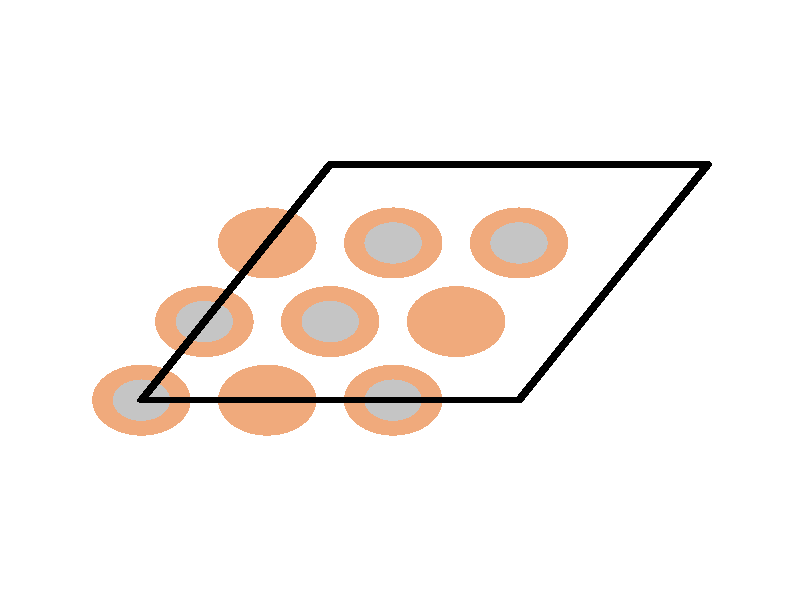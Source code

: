 #include "colors.inc"
#include "finish.inc"

global_settings {assumed_gamma 1 max_trace_level 6}
background {color White}
camera {orthographic
  right -12.84*x up 13.36*y
  direction 1.00*z
  location <0,0,50.00> look_at <0,0,0>}
light_source {<  2.00,   3.00,  40.00> color White
  area_light <0.70, 0, 0>, <0, 0.70, 0>, 3, 3
  adaptive 1 jitter}

#declare simple = finish {phong 0.7}
#declare pale = finish {ambient .5 diffuse .85 roughness .001 specular 0.200 }
#declare intermediate = finish {ambient 0.3 diffuse 0.6 specular 0.10 roughness 0.04 }
#declare vmd = finish {ambient .0 diffuse .65 phong 0.1 phong_size 40. specular 0.500 }
#declare jmol = finish {ambient .2 diffuse .6 specular 1 roughness .001 metallic}
#declare ase2 = finish {ambient 0.05 brilliance 3 diffuse 0.6 metallic specular 0.70 roughness 0.04 reflection 0.15}
#declare ase3 = finish {ambient .15 brilliance 2 diffuse .6 metallic specular 1. roughness .001 reflection .0}
#declare glass = finish {ambient .05 diffuse .3 specular 1. roughness .001}
#declare glass2 = finish {ambient .0 diffuse .3 specular 1. reflection .25 roughness .001}
#declare Rcell = 0.070;
#declare Rbond = 0.100;

#macro atom(LOC, R, COL, TRANS, FIN)
  sphere{LOC, R texture{pigment{color COL transmit TRANS} finish{FIN}}}
#end
#macro constrain(LOC, R, COL, TRANS FIN)
union{torus{R, Rcell rotate 45*z texture{pigment{color COL transmit TRANS} finish{FIN}}}
      torus{R, Rcell rotate -45*z texture{pigment{color COL transmit TRANS} finish{FIN}}}
      translate LOC}
#end

cylinder {< -4.15,  -2.23, -15.00>, <  1.91,  -2.23, -15.00>, Rcell pigment {Black}}
cylinder {< -1.12,   3.02, -15.00>, <  4.94,   3.02, -15.00>, Rcell pigment {Black}}
cylinder {< -1.12,   3.02,   0.00>, <  4.94,   3.02,   0.00>, Rcell pigment {Black}}
cylinder {< -4.15,  -2.23,   0.00>, <  1.91,  -2.23,   0.00>, Rcell pigment {Black}}
cylinder {< -4.15,  -2.23, -15.00>, < -1.12,   3.02, -15.00>, Rcell pigment {Black}}
cylinder {<  1.91,  -2.23, -15.00>, <  4.94,   3.02, -15.00>, Rcell pigment {Black}}
cylinder {<  1.91,  -2.23,   0.00>, <  4.94,   3.02,   0.00>, Rcell pigment {Black}}
cylinder {< -4.15,  -2.23,   0.00>, < -1.12,   3.02,   0.00>, Rcell pigment {Black}}
cylinder {< -4.15,  -2.23, -15.00>, < -4.15,  -2.23,   0.00>, Rcell pigment {Black}}
cylinder {<  1.91,  -2.23, -15.00>, <  1.91,  -2.23,   0.00>, Rcell pigment {Black}}
cylinder {<  4.94,   3.02, -15.00>, <  4.94,   3.02,   0.00>, Rcell pigment {Black}}
cylinder {< -1.12,   3.02, -15.00>, < -1.12,   3.02,   0.00>, Rcell pigment {Black}}
atom(< -4.15,  -2.23,  -8.00>, 0.79, rgb <0.87, 0.40, 0.20>, 0.0, ase3) // #0 
atom(< -2.13,  -2.23,  -8.00>, 0.79, rgb <0.87, 0.40, 0.20>, 0.0, ase3) // #1 
atom(< -0.11,  -2.23,  -8.00>, 0.79, rgb <0.87, 0.40, 0.20>, 0.0, ase3) // #2 
atom(< -3.14,  -0.48,  -8.00>, 0.79, rgb <0.87, 0.40, 0.20>, 0.0, ase3) // #3 
atom(< -1.12,  -0.48,  -8.00>, 0.79, rgb <0.87, 0.40, 0.20>, 0.0, ase3) // #4 
atom(<  0.90,  -0.48,  -8.00>, 0.79, rgb <0.87, 0.40, 0.20>, 0.0, ase3) // #5 
atom(< -2.13,   1.27,  -8.00>, 0.79, rgb <0.87, 0.40, 0.20>, 0.0, ase3) // #6 
atom(< -0.11,   1.27,  -8.00>, 0.79, rgb <0.87, 0.40, 0.20>, 0.0, ase3) // #7 
atom(<  1.91,   1.27,  -8.00>, 0.79, rgb <0.87, 0.40, 0.20>, 0.0, ase3) // #8 
atom(< -4.15,  -2.23,  -7.00>, 0.46, rgb <0.56, 0.56, 0.56>, 0.0, ase3) // #9 
atom(< -3.14,  -0.48,  -7.00>, 0.46, rgb <0.56, 0.56, 0.56>, 0.0, ase3) // #10 
atom(<  1.91,   1.27,  -7.00>, 0.46, rgb <0.56, 0.56, 0.56>, 0.0, ase3) // #11 
atom(< -1.12,  -0.48,  -7.00>, 0.46, rgb <0.56, 0.56, 0.56>, 0.0, ase3) // #12 
atom(< -0.11,   1.27,  -7.00>, 0.46, rgb <0.56, 0.56, 0.56>, 0.0, ase3) // #13 
atom(< -0.11,  -2.23,  -7.00>, 0.46, rgb <0.56, 0.56, 0.56>, 0.0, ase3) // #14 
